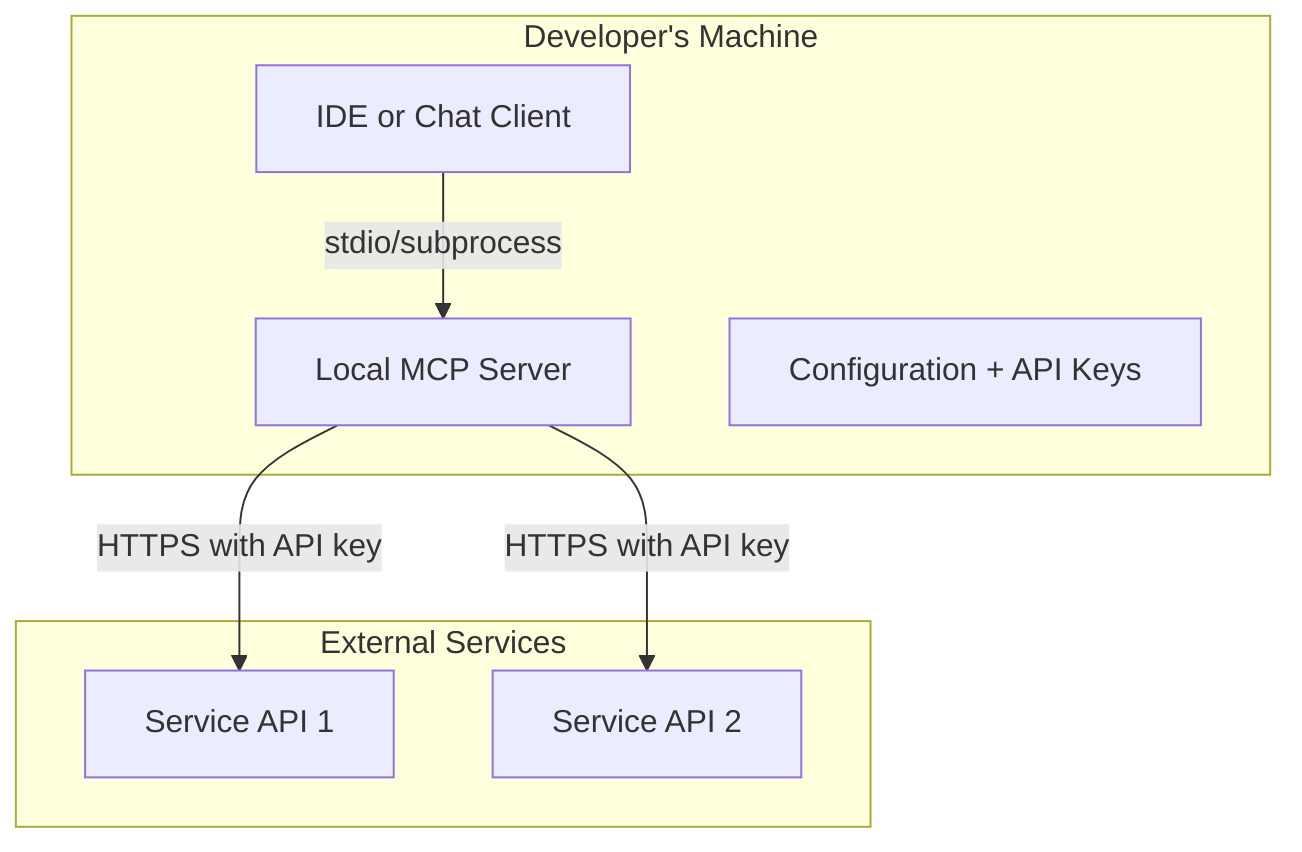flowchart TD
  subgraph Local["Developer's Machine"]
    IDE["IDE or Chat Client"]
    LocalMCP["Local MCP Server"]
    Config["Configuration + API Keys"]
  end
  
  subgraph External["External Services"]
    API1["Service API 1"]
    API2["Service API 2"]
  end
  
  IDE -->|stdio/subprocess| LocalMCP
  LocalMCP -->|"HTTPS with API key"| API1
  LocalMCP -->|"HTTPS with API key"| API2